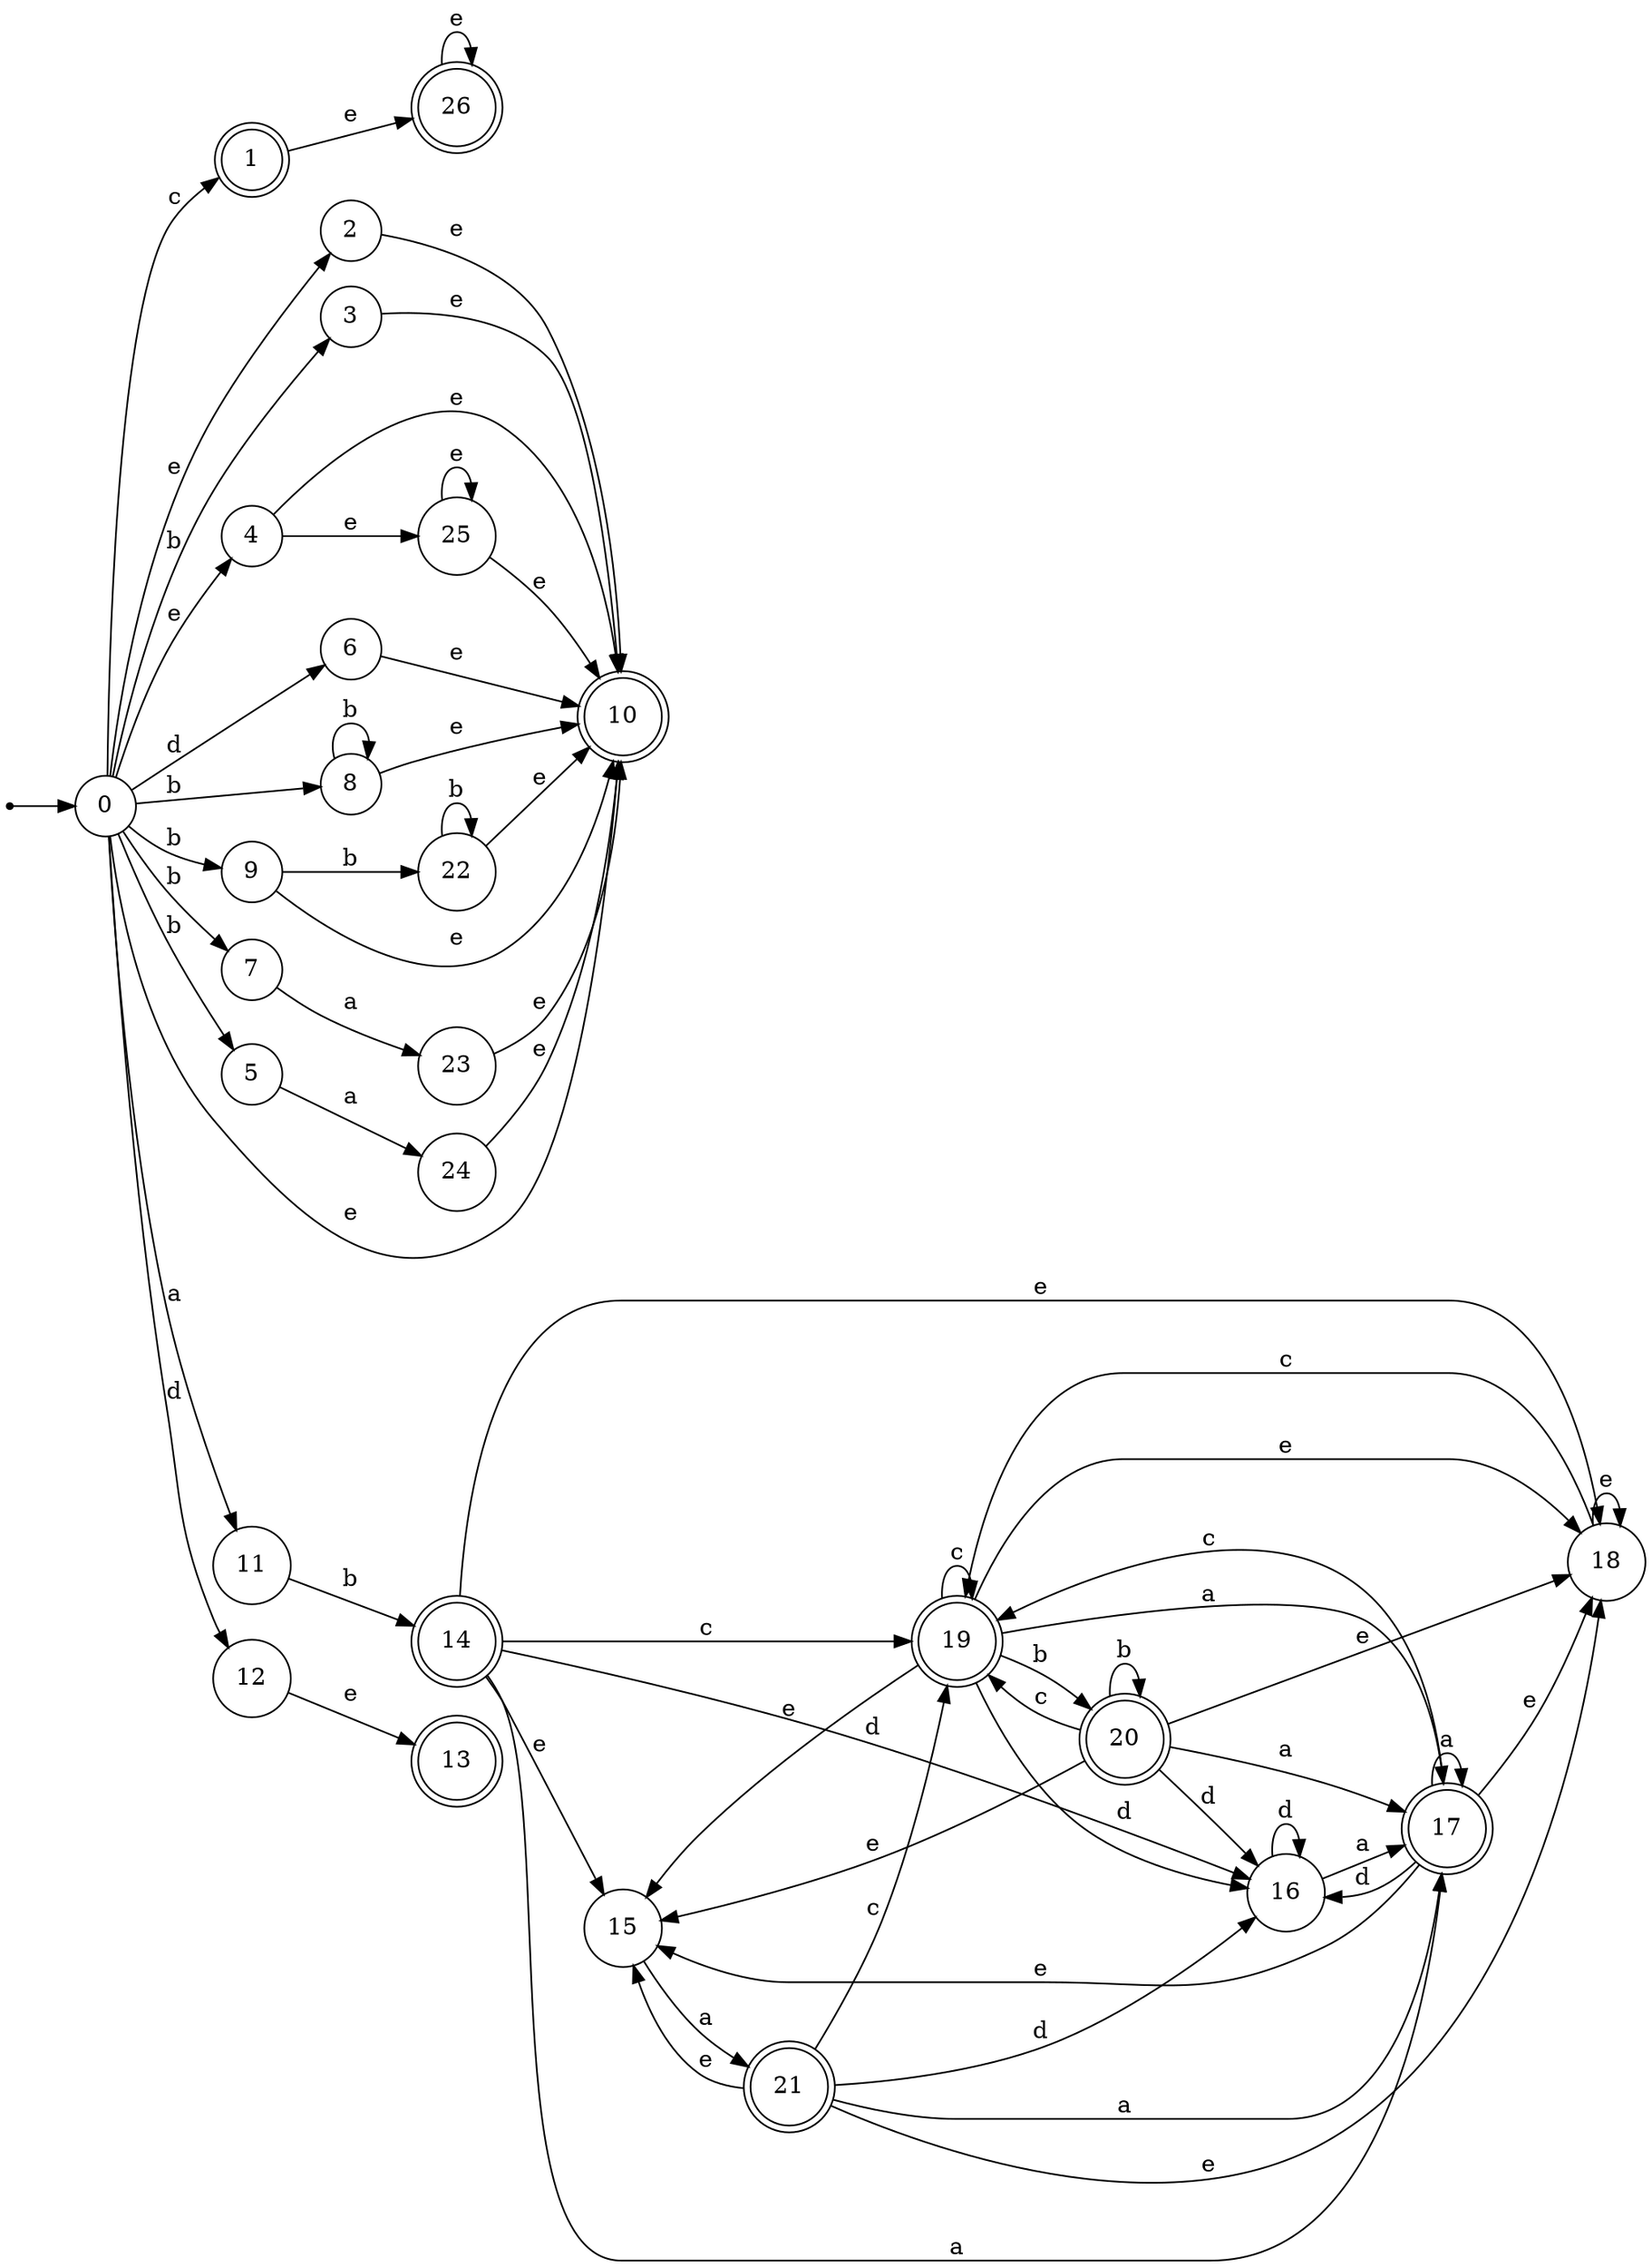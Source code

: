 digraph finite_state_machine {
rankdir=LR;
size="20,20";
node [shape = point]; "dummy0"
node [shape = circle]; "0";
"dummy0" -> "0";
node [shape = doublecircle]; "1";node [shape = circle]; "2";
node [shape = circle]; "3";
node [shape = circle]; "4";
node [shape = circle]; "5";
node [shape = circle]; "6";
node [shape = circle]; "7";
node [shape = circle]; "8";
node [shape = circle]; "9";
node [shape = doublecircle]; "10";node [shape = circle]; "11";
node [shape = circle]; "12";
node [shape = doublecircle]; "13";node [shape = doublecircle]; "14";node [shape = circle]; "15";
node [shape = circle]; "16";
node [shape = doublecircle]; "17";node [shape = circle]; "18";
node [shape = doublecircle]; "19";node [shape = doublecircle]; "20";node [shape = doublecircle]; "21";node [shape = circle]; "22";
node [shape = circle]; "23";
node [shape = circle]; "24";
node [shape = circle]; "25";
node [shape = doublecircle]; "26";"0" -> "1" [label = "c"];
 "0" -> "2" [label = "e"];
 "0" -> "10" [label = "e"];
 "0" -> "4" [label = "e"];
 "0" -> "3" [label = "b"];
 "0" -> "5" [label = "b"];
 "0" -> "7" [label = "b"];
 "0" -> "8" [label = "b"];
 "0" -> "9" [label = "b"];
 "0" -> "12" [label = "d"];
 "0" -> "6" [label = "d"];
 "0" -> "11" [label = "a"];
 "12" -> "13" [label = "e"];
 "11" -> "14" [label = "b"];
 "14" -> "18" [label = "e"];
 "14" -> "15" [label = "e"];
 "14" -> "16" [label = "d"];
 "14" -> "17" [label = "a"];
 "14" -> "19" [label = "c"];
 "19" -> "19" [label = "c"];
 "19" -> "18" [label = "e"];
 "19" -> "15" [label = "e"];
 "19" -> "20" [label = "b"];
 "19" -> "16" [label = "d"];
 "19" -> "17" [label = "a"];
 "20" -> "20" [label = "b"];
 "20" -> "18" [label = "e"];
 "20" -> "15" [label = "e"];
 "20" -> "19" [label = "c"];
 "20" -> "16" [label = "d"];
 "20" -> "17" [label = "a"];
 "18" -> "18" [label = "e"];
 "18" -> "19" [label = "c"];
 "17" -> "17" [label = "a"];
 "17" -> "16" [label = "d"];
 "17" -> "18" [label = "e"];
 "17" -> "15" [label = "e"];
 "17" -> "19" [label = "c"];
 "16" -> "16" [label = "d"];
 "16" -> "17" [label = "a"];
 "15" -> "21" [label = "a"];
 "21" -> "18" [label = "e"];
 "21" -> "15" [label = "e"];
 "21" -> "16" [label = "d"];
 "21" -> "17" [label = "a"];
 "21" -> "19" [label = "c"];
 "9" -> "22" [label = "b"];
 "9" -> "10" [label = "e"];
 "22" -> "22" [label = "b"];
 "22" -> "10" [label = "e"];
 "8" -> "8" [label = "b"];
 "8" -> "10" [label = "e"];
 "7" -> "23" [label = "a"];
 "23" -> "10" [label = "e"];
 "6" -> "10" [label = "e"];
 "5" -> "24" [label = "a"];
 "24" -> "10" [label = "e"];
 "4" -> "25" [label = "e"];
 "4" -> "10" [label = "e"];
 "25" -> "25" [label = "e"];
 "25" -> "10" [label = "e"];
 "3" -> "10" [label = "e"];
 "2" -> "10" [label = "e"];
 "1" -> "26" [label = "e"];
 "26" -> "26" [label = "e"];
 }
